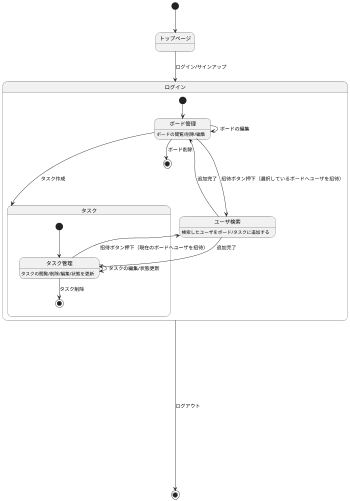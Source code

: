 @startuml
scale 350 width

[*] --> トップページ

トップページ --> ログイン : ログイン/サインアップ

state ログイン {
  [*] --> ボード管理

  ボード管理 : ボードの閲覧/削除/編集
  ボード管理 ----> タスク : タスク作成
  ボード管理 --> ユーザ検索 : 招待ボタン押下（選択しているボードへユーザを招待）
  ボード管理 --> ボード管理 : ボードの編集
  ボード管理 --> [*] : ボード削除

  state タスク{
    [*] --> タスク管理
        タスク管理 : タスクの閲覧/削除/編集/状態を更新
        タスク管理 --> ユーザ検索 : 招待ボタン押下（現在のボードへユーザを招待）
        タスク管理 --> タスク管理 : タスクの編集/状態更新
        タスク管理 --> [*] : タスク削除
  }

   ユーザ検索 : 検索したユーザをボード/タスクに追加する
   ユーザ検索 --> ボード管理 : 追加完了
   ユーザ検索 --> タスク管理 : 追加完了
}

ログイン --------> [*] : ログアウト
@enduml